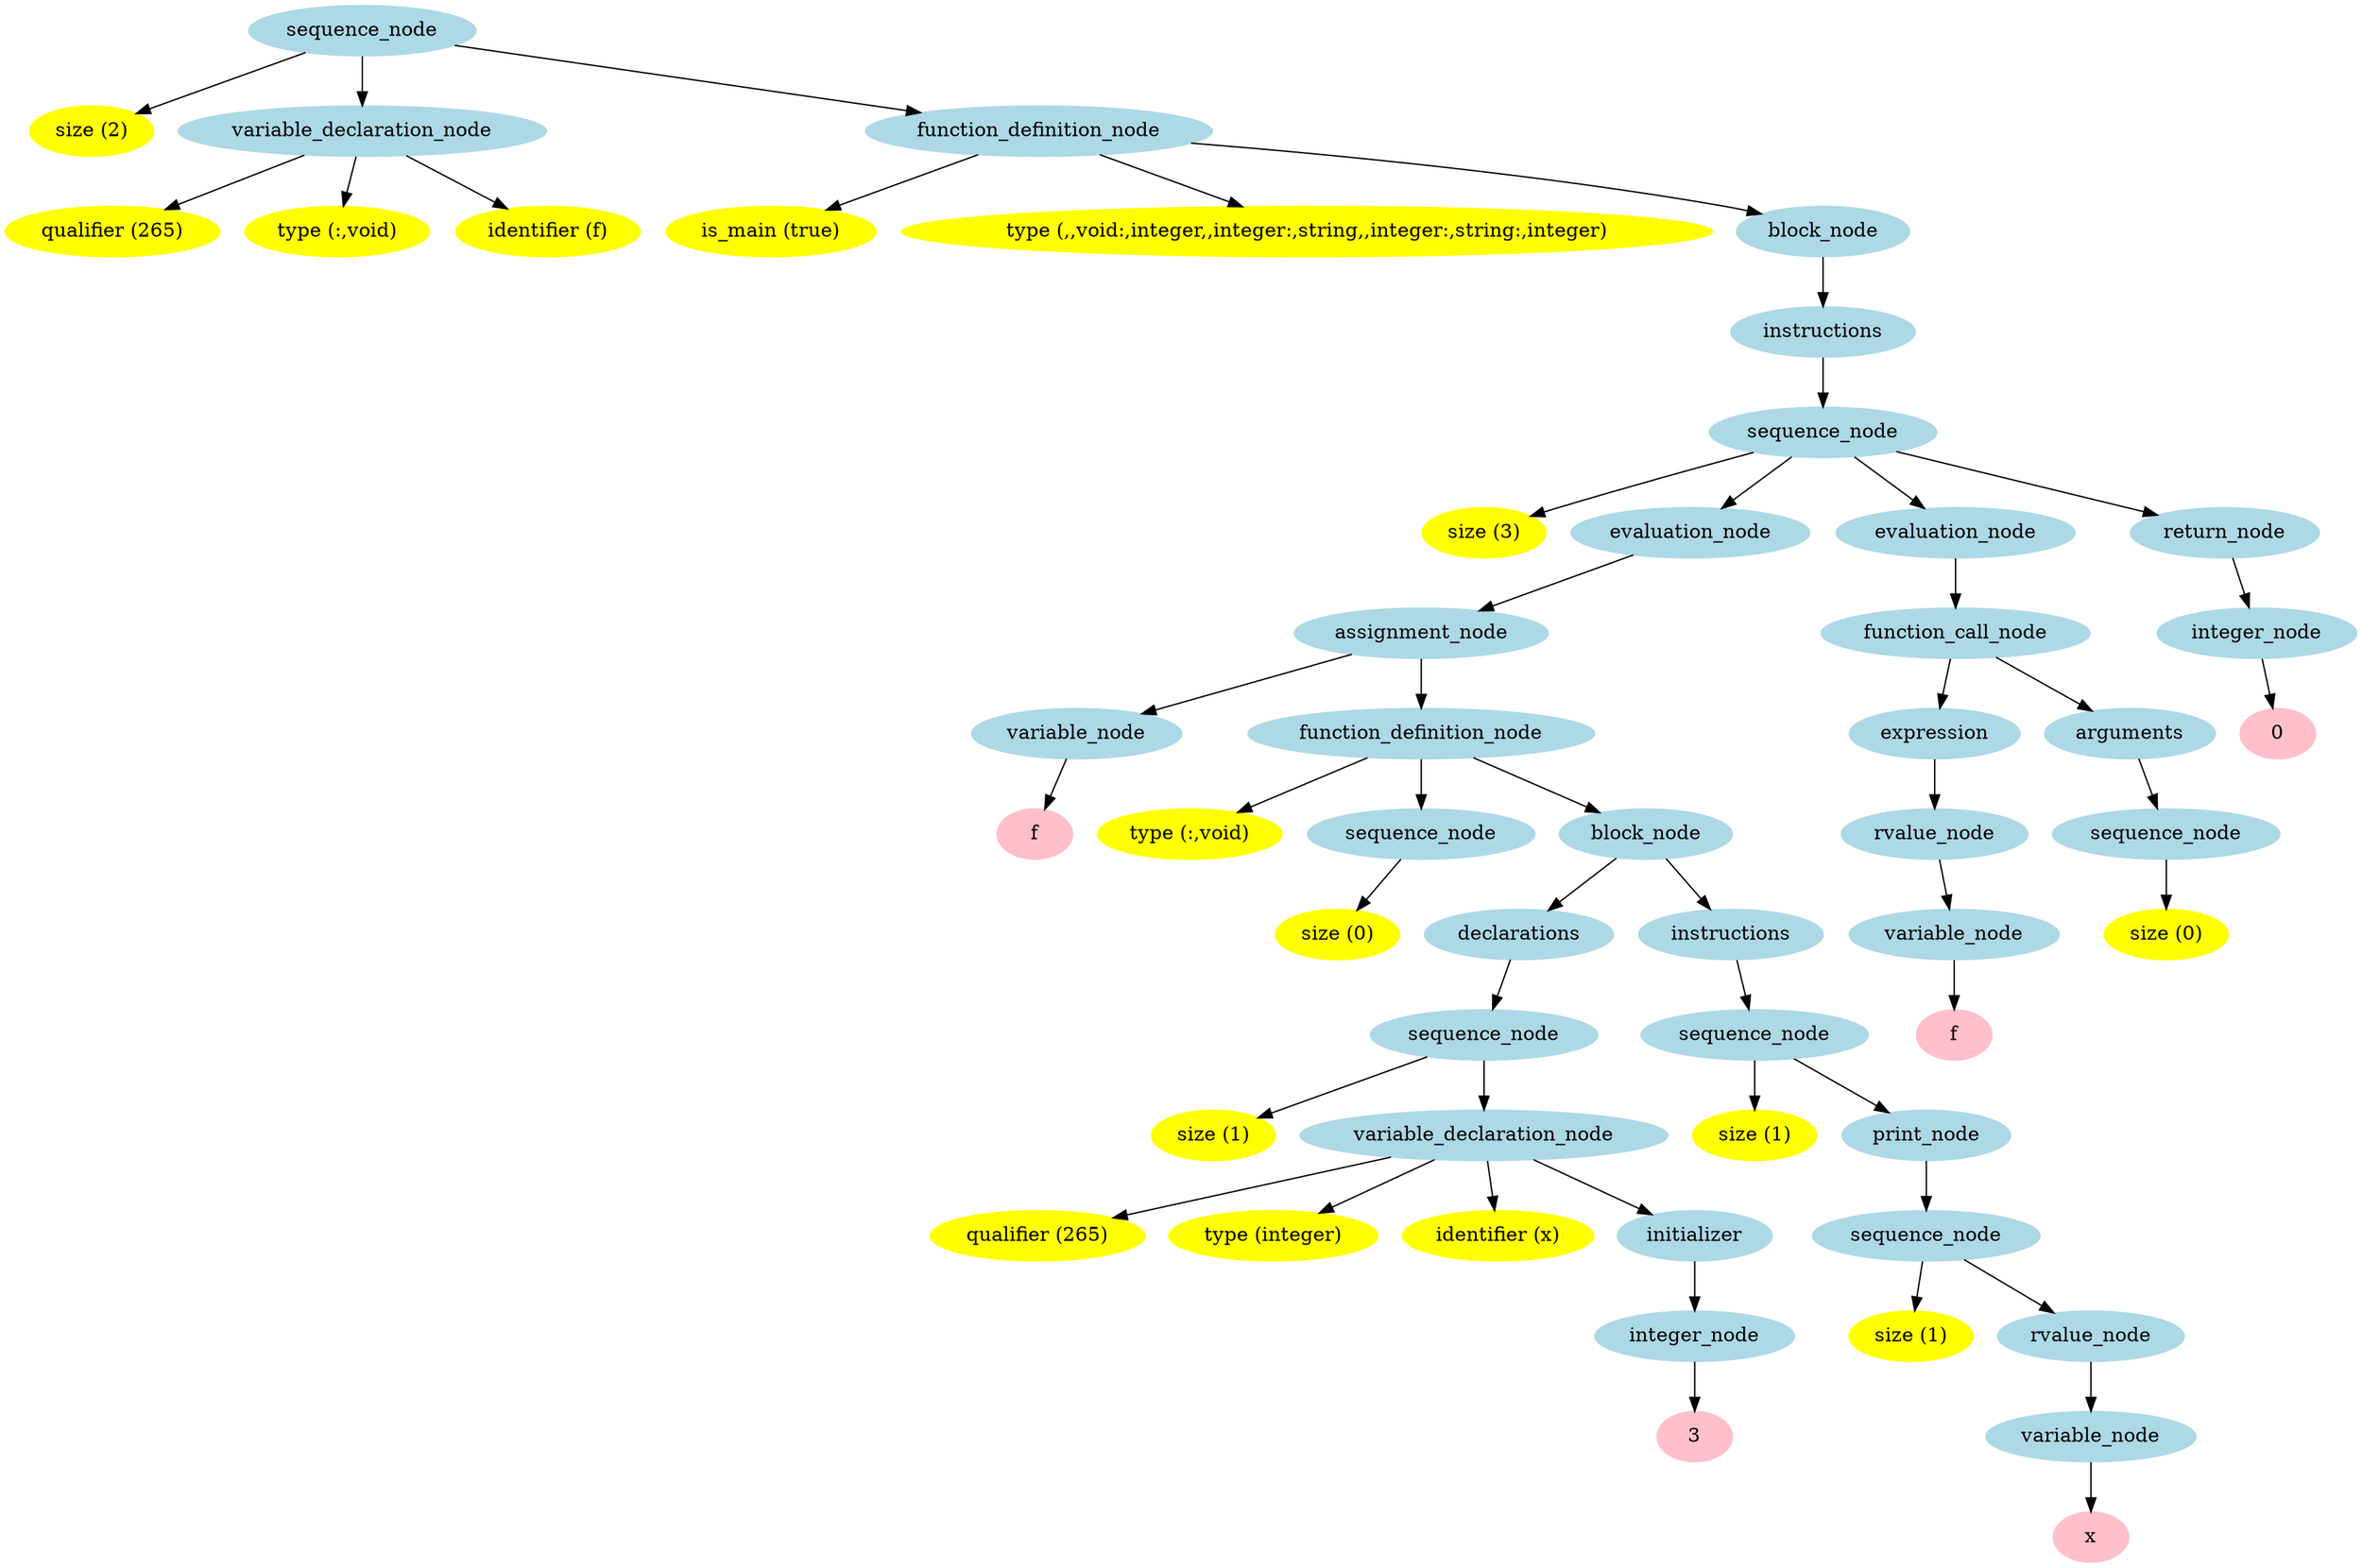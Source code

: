digraph G {
"sequence_node1" [label="sequence_node",color=lightblue,style=filled,font=6];
"size2" [label="size (2)",color=yellow,style=filled,font=6];
"variable_declaration_node4" [label="variable_declaration_node",color=lightblue,style=filled,font=6];
"qualifier5" [label="qualifier (265)",color=yellow,style=filled,font=6];
"type7" [label="type (:,void)",color=yellow,style=filled,font=6];
"identifier9" [label="identifier (f)",color=yellow,style=filled,font=6];
"function_definition_node11" [label="function_definition_node",color=lightblue,style=filled,font=6];
"is_main12" [label="is_main (true)",color=yellow,style=filled,font=6];
"type14" [label="type (,,void:,integer,,integer:,string,,integer:,string:,integer)",color=yellow,style=filled,font=6];
"block_node16" [label="block_node",color=lightblue,style=filled,font=6];
"instructions17" [label="instructions",color=lightblue,style=filled,font=6];
"sequence_node18" [label="sequence_node",color=lightblue,style=filled,font=6];
"size19" [label="size (3)",color=yellow,style=filled,font=6];
"evaluation_node21" [label="evaluation_node",color=lightblue,style=filled,font=6];
"assignment_node22" [label="assignment_node",color=lightblue,style=filled,font=6];
"variable_node23" [label="variable_node",color=lightblue,style=filled,font=6];
"f24" [label="f",color=pink,style=filled,font=6];
"function_definition_node25" [label="function_definition_node",color=lightblue,style=filled,font=6];
"type26" [label="type (:,void)",color=yellow,style=filled,font=6];
"sequence_node28" [label="sequence_node",color=lightblue,style=filled,font=6];
"size29" [label="size (0)",color=yellow,style=filled,font=6];
"block_node31" [label="block_node",color=lightblue,style=filled,font=6];
"declarations32" [label="declarations",color=lightblue,style=filled,font=6];
"sequence_node33" [label="sequence_node",color=lightblue,style=filled,font=6];
"size34" [label="size (1)",color=yellow,style=filled,font=6];
"variable_declaration_node36" [label="variable_declaration_node",color=lightblue,style=filled,font=6];
"qualifier37" [label="qualifier (265)",color=yellow,style=filled,font=6];
"type39" [label="type (integer)",color=yellow,style=filled,font=6];
"identifier41" [label="identifier (x)",color=yellow,style=filled,font=6];
"initializer43" [label="initializer",color=lightblue,style=filled,font=6];
"integer_node44" [label="integer_node",color=lightblue,style=filled,font=6];
"345" [label="3",color=pink,style=filled,font=6];
"instructions46" [label="instructions",color=lightblue,style=filled,font=6];
"sequence_node47" [label="sequence_node",color=lightblue,style=filled,font=6];
"size48" [label="size (1)",color=yellow,style=filled,font=6];
"print_node50" [label="print_node",color=lightblue,style=filled,font=6];
"sequence_node51" [label="sequence_node",color=lightblue,style=filled,font=6];
"size52" [label="size (1)",color=yellow,style=filled,font=6];
"rvalue_node54" [label="rvalue_node",color=lightblue,style=filled,font=6];
"variable_node55" [label="variable_node",color=lightblue,style=filled,font=6];
"x56" [label="x",color=pink,style=filled,font=6];
"evaluation_node57" [label="evaluation_node",color=lightblue,style=filled,font=6];
"function_call_node58" [label="function_call_node",color=lightblue,style=filled,font=6];
"expression59" [label="expression",color=lightblue,style=filled,font=6];
"rvalue_node60" [label="rvalue_node",color=lightblue,style=filled,font=6];
"variable_node61" [label="variable_node",color=lightblue,style=filled,font=6];
"f62" [label="f",color=pink,style=filled,font=6];
"arguments63" [label="arguments",color=lightblue,style=filled,font=6];
"sequence_node64" [label="sequence_node",color=lightblue,style=filled,font=6];
"size65" [label="size (0)",color=yellow,style=filled,font=6];
"return_node67" [label="return_node",color=lightblue,style=filled,font=6];
"integer_node68" [label="integer_node",color=lightblue,style=filled,font=6];
"069" [label="0",color=pink,style=filled,font=6];

"sequence_node1" -> "size2";
"variable_declaration_node4" -> "qualifier5";
"variable_declaration_node4" -> "type7";
"variable_declaration_node4" -> "identifier9";
"sequence_node1" -> "variable_declaration_node4";
"function_definition_node11" -> "is_main12";
"function_definition_node11" -> "type14";
"sequence_node18" -> "size19";
"variable_node23" -> "f24";
"assignment_node22" -> "variable_node23";
"function_definition_node25" -> "type26";
"sequence_node28" -> "size29";
"function_definition_node25" -> "sequence_node28";
"sequence_node33" -> "size34";
"variable_declaration_node36" -> "qualifier37";
"variable_declaration_node36" -> "type39";
"variable_declaration_node36" -> "identifier41";
"integer_node44" -> "345";
"initializer43" -> "integer_node44";
"variable_declaration_node36" -> "initializer43";
"sequence_node33" -> "variable_declaration_node36";
"declarations32" -> "sequence_node33";
"block_node31" -> "declarations32";
"sequence_node47" -> "size48";
"sequence_node51" -> "size52";
"variable_node55" -> "x56";
"rvalue_node54" -> "variable_node55";
"sequence_node51" -> "rvalue_node54";
"print_node50" -> "sequence_node51";
"sequence_node47" -> "print_node50";
"instructions46" -> "sequence_node47";
"block_node31" -> "instructions46";
"function_definition_node25" -> "block_node31";
"assignment_node22" -> "function_definition_node25";
"evaluation_node21" -> "assignment_node22";
"sequence_node18" -> "evaluation_node21";
"variable_node61" -> "f62";
"rvalue_node60" -> "variable_node61";
"expression59" -> "rvalue_node60";
"function_call_node58" -> "expression59";
"sequence_node64" -> "size65";
"arguments63" -> "sequence_node64";
"function_call_node58" -> "arguments63";
"evaluation_node57" -> "function_call_node58";
"sequence_node18" -> "evaluation_node57";
"integer_node68" -> "069";
"return_node67" -> "integer_node68";
"sequence_node18" -> "return_node67";
"instructions17" -> "sequence_node18";
"block_node16" -> "instructions17";
"function_definition_node11" -> "block_node16";
"sequence_node1" -> "function_definition_node11";
}
